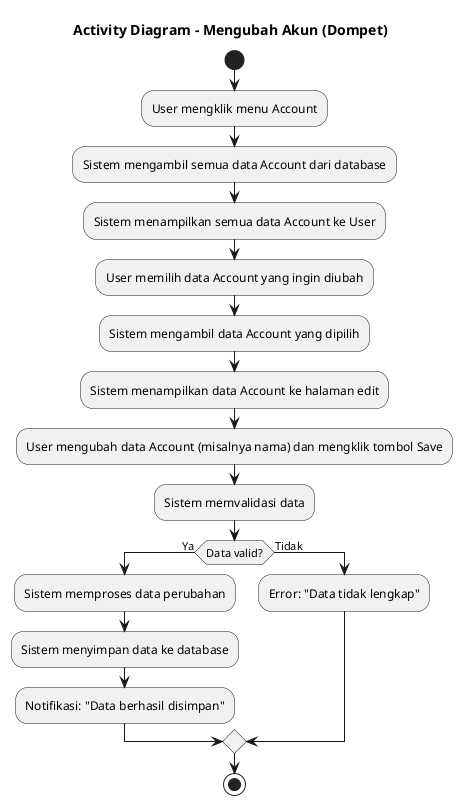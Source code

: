 @startuml
title Activity Diagram - Mengubah Akun (Dompet)
start

:User mengklik menu Account;
:Sistem mengambil semua data Account dari database;
:Sistem menampilkan semua data Account ke User;

:User memilih data Account yang ingin diubah;
:Sistem mengambil data Account yang dipilih;
:Sistem menampilkan data Account ke halaman edit;

:User mengubah data Account (misalnya nama) dan mengklik tombol Save;

:Sistem memvalidasi data;

if (Data valid?) then (Ya)
    :Sistem memproses data perubahan;
    :Sistem menyimpan data ke database;
    :Notifikasi: "Data berhasil disimpan";
else (Tidak)
    :Error: "Data tidak lengkap";
endif

stop
@enduml
